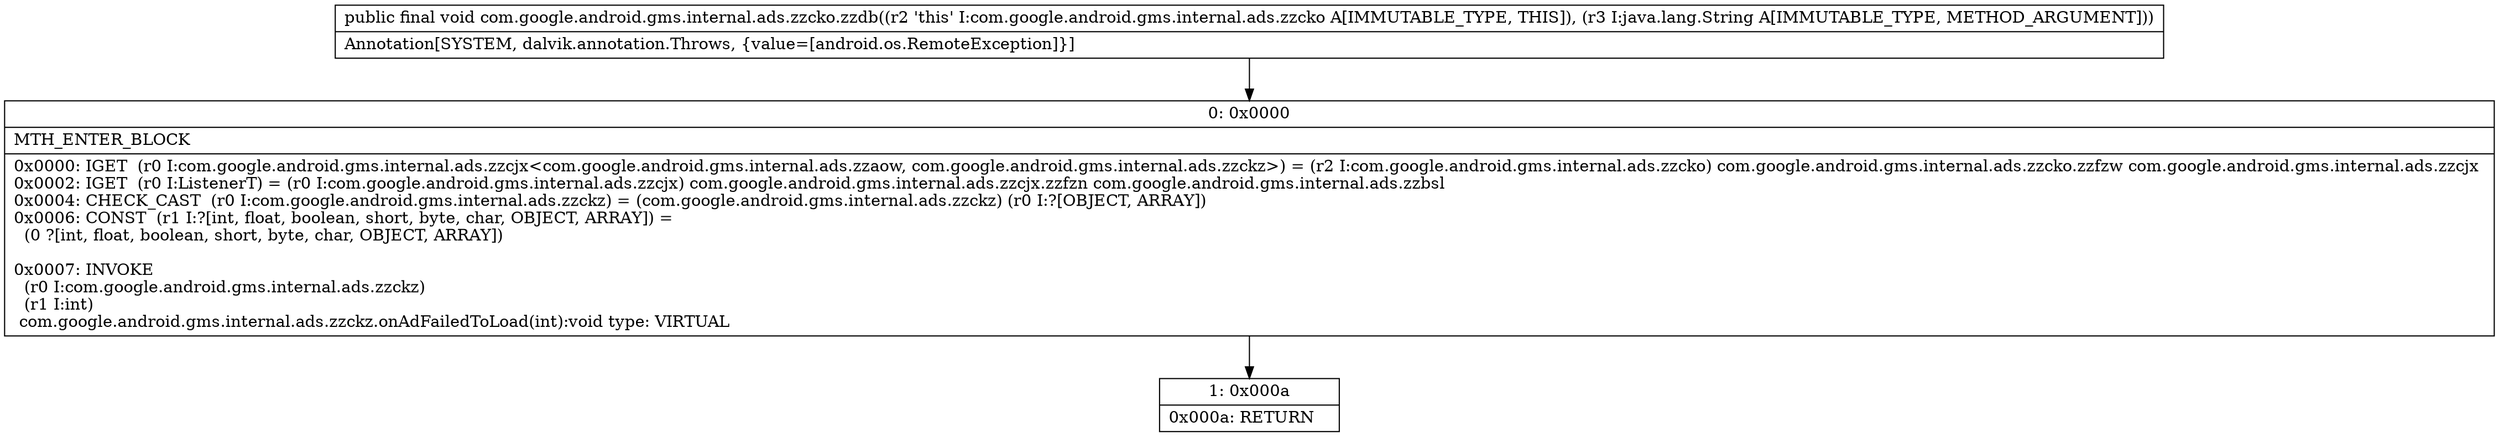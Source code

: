 digraph "CFG forcom.google.android.gms.internal.ads.zzcko.zzdb(Ljava\/lang\/String;)V" {
Node_0 [shape=record,label="{0\:\ 0x0000|MTH_ENTER_BLOCK\l|0x0000: IGET  (r0 I:com.google.android.gms.internal.ads.zzcjx\<com.google.android.gms.internal.ads.zzaow, com.google.android.gms.internal.ads.zzckz\>) = (r2 I:com.google.android.gms.internal.ads.zzcko) com.google.android.gms.internal.ads.zzcko.zzfzw com.google.android.gms.internal.ads.zzcjx \l0x0002: IGET  (r0 I:ListenerT) = (r0 I:com.google.android.gms.internal.ads.zzcjx) com.google.android.gms.internal.ads.zzcjx.zzfzn com.google.android.gms.internal.ads.zzbsl \l0x0004: CHECK_CAST  (r0 I:com.google.android.gms.internal.ads.zzckz) = (com.google.android.gms.internal.ads.zzckz) (r0 I:?[OBJECT, ARRAY]) \l0x0006: CONST  (r1 I:?[int, float, boolean, short, byte, char, OBJECT, ARRAY]) = \l  (0 ?[int, float, boolean, short, byte, char, OBJECT, ARRAY])\l \l0x0007: INVOKE  \l  (r0 I:com.google.android.gms.internal.ads.zzckz)\l  (r1 I:int)\l com.google.android.gms.internal.ads.zzckz.onAdFailedToLoad(int):void type: VIRTUAL \l}"];
Node_1 [shape=record,label="{1\:\ 0x000a|0x000a: RETURN   \l}"];
MethodNode[shape=record,label="{public final void com.google.android.gms.internal.ads.zzcko.zzdb((r2 'this' I:com.google.android.gms.internal.ads.zzcko A[IMMUTABLE_TYPE, THIS]), (r3 I:java.lang.String A[IMMUTABLE_TYPE, METHOD_ARGUMENT]))  | Annotation[SYSTEM, dalvik.annotation.Throws, \{value=[android.os.RemoteException]\}]\l}"];
MethodNode -> Node_0;
Node_0 -> Node_1;
}

